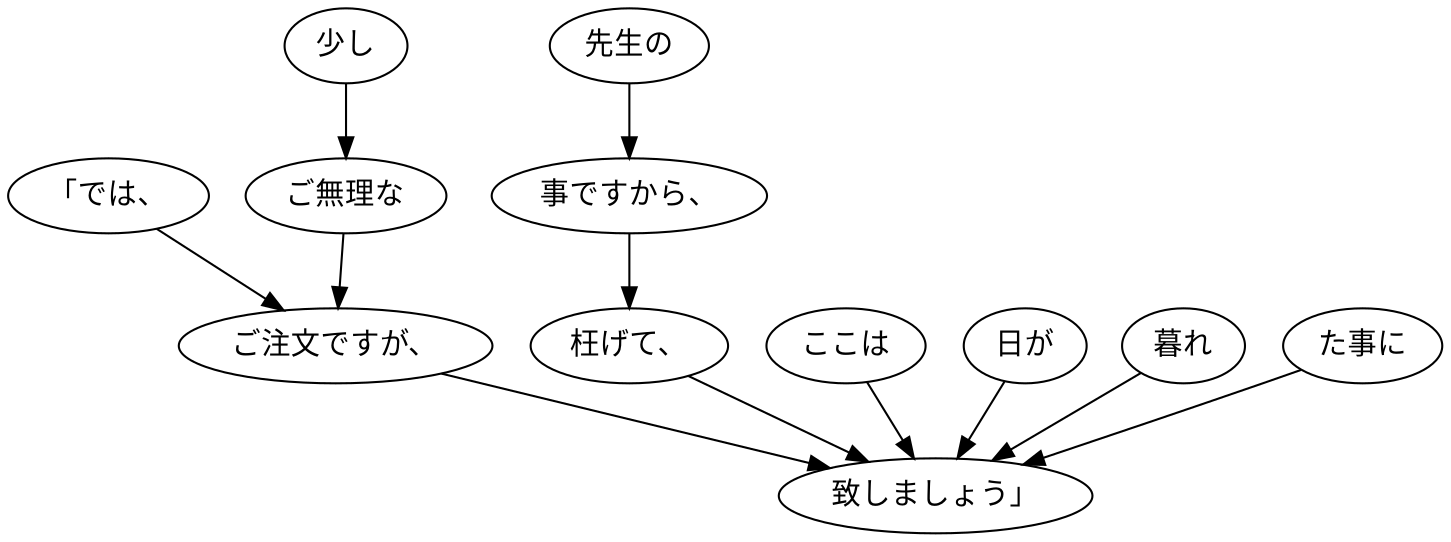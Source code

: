 digraph graph7998 {
	node0 [label="「では、"];
	node1 [label="少し"];
	node2 [label="ご無理な"];
	node3 [label="ご注文ですが、"];
	node4 [label="先生の"];
	node5 [label="事ですから、"];
	node6 [label="枉げて、"];
	node7 [label="ここは"];
	node8 [label="日が"];
	node9 [label="暮れ"];
	node10 [label="た事に"];
	node11 [label="致しましょう」"];
	node0 -> node3;
	node1 -> node2;
	node2 -> node3;
	node3 -> node11;
	node4 -> node5;
	node5 -> node6;
	node6 -> node11;
	node7 -> node11;
	node8 -> node11;
	node9 -> node11;
	node10 -> node11;
}
